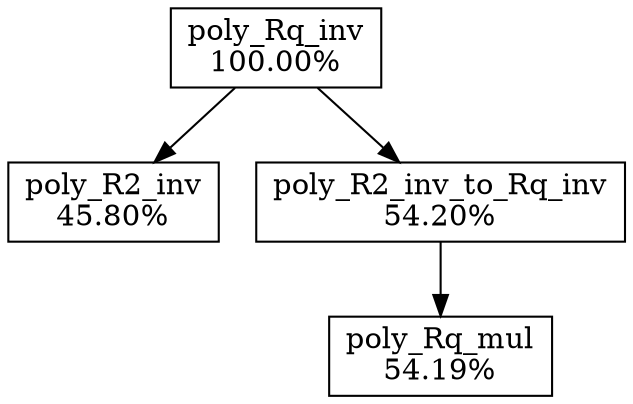 digraph G {
  {
    node [shape=box]
    poly_Rq_inv[label="poly_Rq_inv\n100.00%"]
    poly_R2_inv[label="poly_R2_inv\n45.80%"]
    poly_R2_inv_to_Rq_inv[label="poly_R2_inv_to_Rq_inv\n54.20%"]
    poly_Rq_mul[label="poly_Rq_mul\n54.19%"]
  }
  poly_Rq_inv -> poly_R2_inv
  poly_Rq_inv -> poly_R2_inv_to_Rq_inv
  poly_R2_inv_to_Rq_inv -> poly_Rq_mul
}
